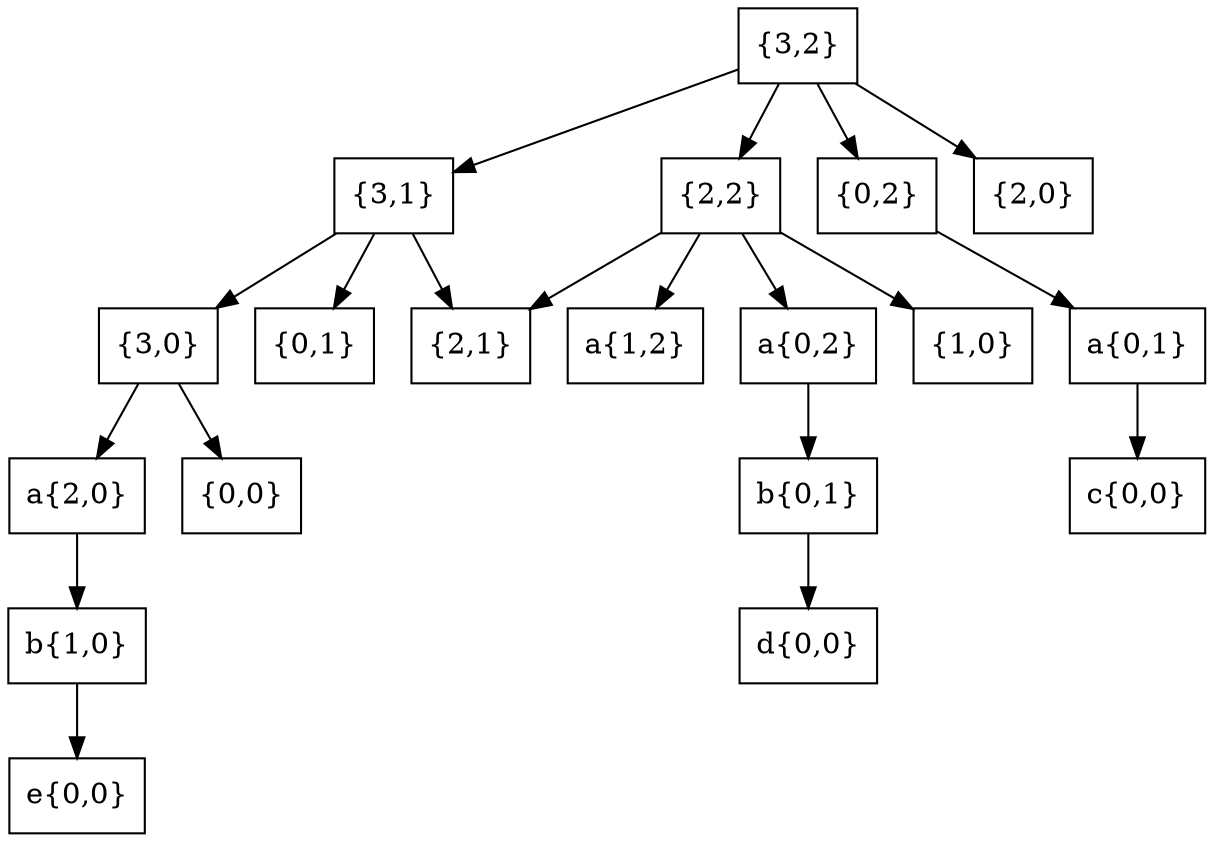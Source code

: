 digraph G {
    node [shape = "box",];
    {
    // 单个B [0,1]
    "{3,2}" -> "{3,1}";
    // 单个A [1,0]
    "{3,2}" -> "{2,2}";
    // 礼包C [3,0]
    "{3,2}" -> "{0,2}";
    // 礼包D [1,2]
    "{3,2}" -> "{2,0}";
    // 单个B [0,1]
    "{3,1}" -> "{3,0}";
    // 单个A [1,0]
    "{3,1}" -> "{2,1}";
    // 礼包C [3,0]
    "{3,1}" -> "{0,1}";
    // 礼包D [1,2]
 // 小于0 不考虑
 // 单个A [1,0]
   "{2,2}" -> "a{1,2}";
    "{2,2}" -> "a{0,2}";
    "a{0,2}" -> "b{0,1}";
    "b{0,1}" -> "d{0,0}";
    //  单个B [0,1]
    "{2,2}" -> "{2,1}"
    //    礼包C [3,0]
 //小于0 "{2,2}" -> {}
 // 礼包D [1,2]
    "{2,2}" -> "{1,0}"
    //   礼包A [1,0]
 // 小于0   "{0,2}" ->
 //    礼包B [0,1]
    "{0,2}" -> "a{0,1}";
    "a{0,1}" -> "c{0,0}"
    //   礼包C []
 //    小于0
 //    礼包D []
 // 小于0
    "{3,0}" -> "a{2,0}";
    "{3,0}" -> "{0,0}"
    "a{2,0}" -> "b{1,0}";
    "b{1,0}" -> "e{0,0}"

    }
}